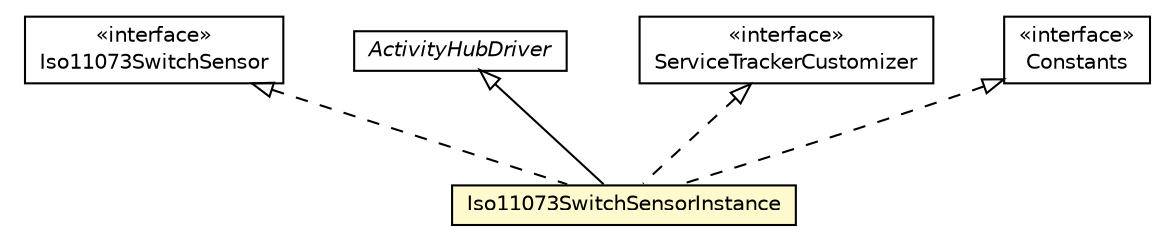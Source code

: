 #!/usr/local/bin/dot
#
# Class diagram 
# Generated by UMLGraph version R5_6-24-gf6e263 (http://www.umlgraph.org/)
#

digraph G {
	edge [fontname="Helvetica",fontsize=10,labelfontname="Helvetica",labelfontsize=10];
	node [fontname="Helvetica",fontsize=10,shape=plaintext];
	nodesep=0.25;
	ranksep=0.5;
	// org.universAAL.lddi.lib.activityhub.devicecategory.Iso11073SwitchSensor
	c203222 [label=<<table title="org.universAAL.lddi.lib.activityhub.devicecategory.Iso11073SwitchSensor" border="0" cellborder="1" cellspacing="0" cellpadding="2" port="p" href="../../../lib/activityhub/devicecategory/Iso11073SwitchSensor.html">
		<tr><td><table border="0" cellspacing="0" cellpadding="1">
<tr><td align="center" balign="center"> &#171;interface&#187; </td></tr>
<tr><td align="center" balign="center"> Iso11073SwitchSensor </td></tr>
		</table></td></tr>
		</table>>, URL="../../../lib/activityhub/devicecategory/Iso11073SwitchSensor.html", fontname="Helvetica", fontcolor="black", fontsize=10.0];
	// org.universAAL.lddi.lib.activityhub.driver.interfaces.ActivityHubDriver
	c203245 [label=<<table title="org.universAAL.lddi.lib.activityhub.driver.interfaces.ActivityHubDriver" border="0" cellborder="1" cellspacing="0" cellpadding="2" port="p" href="../../../lib/activityhub/driver/interfaces/ActivityHubDriver.html">
		<tr><td><table border="0" cellspacing="0" cellpadding="1">
<tr><td align="center" balign="center"><font face="Helvetica-Oblique"> ActivityHubDriver </font></td></tr>
		</table></td></tr>
		</table>>, URL="../../../lib/activityhub/driver/interfaces/ActivityHubDriver.html", fontname="Helvetica", fontcolor="black", fontsize=10.0];
	// org.universAAL.lddi.exporter.activityhub.driver.Iso11073SwitchSensorInstance
	c203263 [label=<<table title="org.universAAL.lddi.exporter.activityhub.driver.Iso11073SwitchSensorInstance" border="0" cellborder="1" cellspacing="0" cellpadding="2" port="p" bgcolor="lemonChiffon" href="./Iso11073SwitchSensorInstance.html">
		<tr><td><table border="0" cellspacing="0" cellpadding="1">
<tr><td align="center" balign="center"> Iso11073SwitchSensorInstance </td></tr>
		</table></td></tr>
		</table>>, URL="./Iso11073SwitchSensorInstance.html", fontname="Helvetica", fontcolor="black", fontsize=10.0];
	//org.universAAL.lddi.exporter.activityhub.driver.Iso11073SwitchSensorInstance extends org.universAAL.lddi.lib.activityhub.driver.interfaces.ActivityHubDriver
	c203245:p -> c203263:p [dir=back,arrowtail=empty];
	//org.universAAL.lddi.exporter.activityhub.driver.Iso11073SwitchSensorInstance implements org.universAAL.lddi.lib.activityhub.devicecategory.Iso11073SwitchSensor
	c203222:p -> c203263:p [dir=back,arrowtail=empty,style=dashed];
	//org.universAAL.lddi.exporter.activityhub.driver.Iso11073SwitchSensorInstance implements org.osgi.util.tracker.ServiceTrackerCustomizer
	c203439:p -> c203263:p [dir=back,arrowtail=empty,style=dashed];
	//org.universAAL.lddi.exporter.activityhub.driver.Iso11073SwitchSensorInstance implements org.osgi.service.device.Constants
	c203440:p -> c203263:p [dir=back,arrowtail=empty,style=dashed];
	// org.osgi.service.device.Constants
	c203440 [label=<<table title="org.osgi.service.device.Constants" border="0" cellborder="1" cellspacing="0" cellpadding="2" port="p" href="http://java.sun.com/j2se/1.4.2/docs/api/org/osgi/service/device/Constants.html">
		<tr><td><table border="0" cellspacing="0" cellpadding="1">
<tr><td align="center" balign="center"> &#171;interface&#187; </td></tr>
<tr><td align="center" balign="center"> Constants </td></tr>
		</table></td></tr>
		</table>>, URL="http://java.sun.com/j2se/1.4.2/docs/api/org/osgi/service/device/Constants.html", fontname="Helvetica", fontcolor="black", fontsize=10.0];
	// org.osgi.util.tracker.ServiceTrackerCustomizer
	c203439 [label=<<table title="org.osgi.util.tracker.ServiceTrackerCustomizer" border="0" cellborder="1" cellspacing="0" cellpadding="2" port="p" href="http://java.sun.com/j2se/1.4.2/docs/api/org/osgi/util/tracker/ServiceTrackerCustomizer.html">
		<tr><td><table border="0" cellspacing="0" cellpadding="1">
<tr><td align="center" balign="center"> &#171;interface&#187; </td></tr>
<tr><td align="center" balign="center"> ServiceTrackerCustomizer </td></tr>
		</table></td></tr>
		</table>>, URL="http://java.sun.com/j2se/1.4.2/docs/api/org/osgi/util/tracker/ServiceTrackerCustomizer.html", fontname="Helvetica", fontcolor="black", fontsize=10.0];
}

